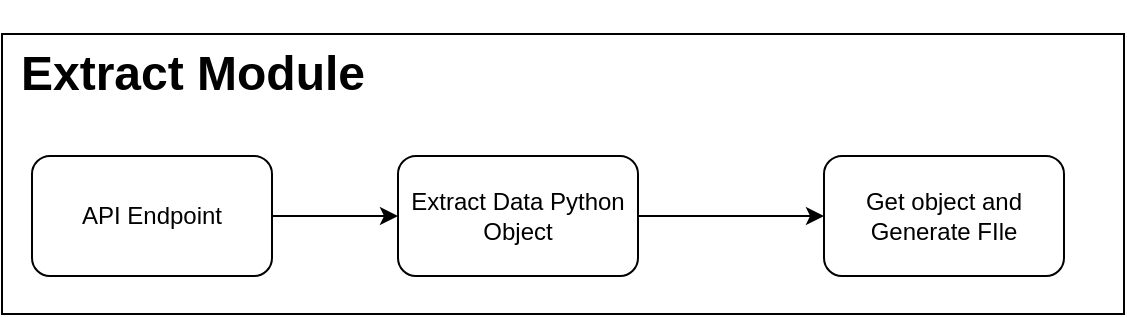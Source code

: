 <mxfile version="24.1.0" type="github">
  <diagram id="C5RBs43oDa-KdzZeNtuy" name="Page-1">
    <mxGraphModel dx="1136" dy="614" grid="0" gridSize="10" guides="1" tooltips="1" connect="1" arrows="1" fold="1" page="0" pageScale="1" pageWidth="827" pageHeight="1169" math="0" shadow="0">
      <root>
        <mxCell id="WIyWlLk6GJQsqaUBKTNV-0" />
        <mxCell id="WIyWlLk6GJQsqaUBKTNV-1" parent="WIyWlLk6GJQsqaUBKTNV-0" />
        <mxCell id="0-KXRPDyTY0TWinf13Ca-2" value="" style="rounded=0;whiteSpace=wrap;html=1;" vertex="1" parent="WIyWlLk6GJQsqaUBKTNV-1">
          <mxGeometry x="38" y="38" width="561" height="140" as="geometry" />
        </mxCell>
        <mxCell id="jQFesqfFfzDw-8qJglpQ-2" value="" style="edgeStyle=orthogonalEdgeStyle;rounded=0;orthogonalLoop=1;jettySize=auto;html=1;" parent="WIyWlLk6GJQsqaUBKTNV-1" source="jQFesqfFfzDw-8qJglpQ-0" target="jQFesqfFfzDw-8qJglpQ-1" edge="1">
          <mxGeometry relative="1" as="geometry" />
        </mxCell>
        <mxCell id="jQFesqfFfzDw-8qJglpQ-0" value="API Endpoint" style="rounded=1;whiteSpace=wrap;html=1;" parent="WIyWlLk6GJQsqaUBKTNV-1" vertex="1">
          <mxGeometry x="53" y="99" width="120" height="60" as="geometry" />
        </mxCell>
        <mxCell id="0-KXRPDyTY0TWinf13Ca-1" value="" style="edgeStyle=orthogonalEdgeStyle;rounded=0;orthogonalLoop=1;jettySize=auto;html=1;" edge="1" parent="WIyWlLk6GJQsqaUBKTNV-1" source="jQFesqfFfzDw-8qJglpQ-1" target="0-KXRPDyTY0TWinf13Ca-0">
          <mxGeometry relative="1" as="geometry" />
        </mxCell>
        <mxCell id="jQFesqfFfzDw-8qJglpQ-1" value="Extract Data Python Object" style="rounded=1;whiteSpace=wrap;html=1;" parent="WIyWlLk6GJQsqaUBKTNV-1" vertex="1">
          <mxGeometry x="236" y="99" width="120" height="60" as="geometry" />
        </mxCell>
        <mxCell id="0-KXRPDyTY0TWinf13Ca-0" value="Get object and Generate FIle" style="rounded=1;whiteSpace=wrap;html=1;" vertex="1" parent="WIyWlLk6GJQsqaUBKTNV-1">
          <mxGeometry x="449" y="99" width="120" height="60" as="geometry" />
        </mxCell>
        <mxCell id="0-KXRPDyTY0TWinf13Ca-3" value="&lt;h1&gt;Extract Module&lt;/h1&gt;" style="text;html=1;align=center;verticalAlign=middle;resizable=0;points=[];autosize=1;strokeColor=none;fillColor=none;" vertex="1" parent="WIyWlLk6GJQsqaUBKTNV-1">
          <mxGeometry x="38" y="21" width="190" height="73" as="geometry" />
        </mxCell>
      </root>
    </mxGraphModel>
  </diagram>
</mxfile>
